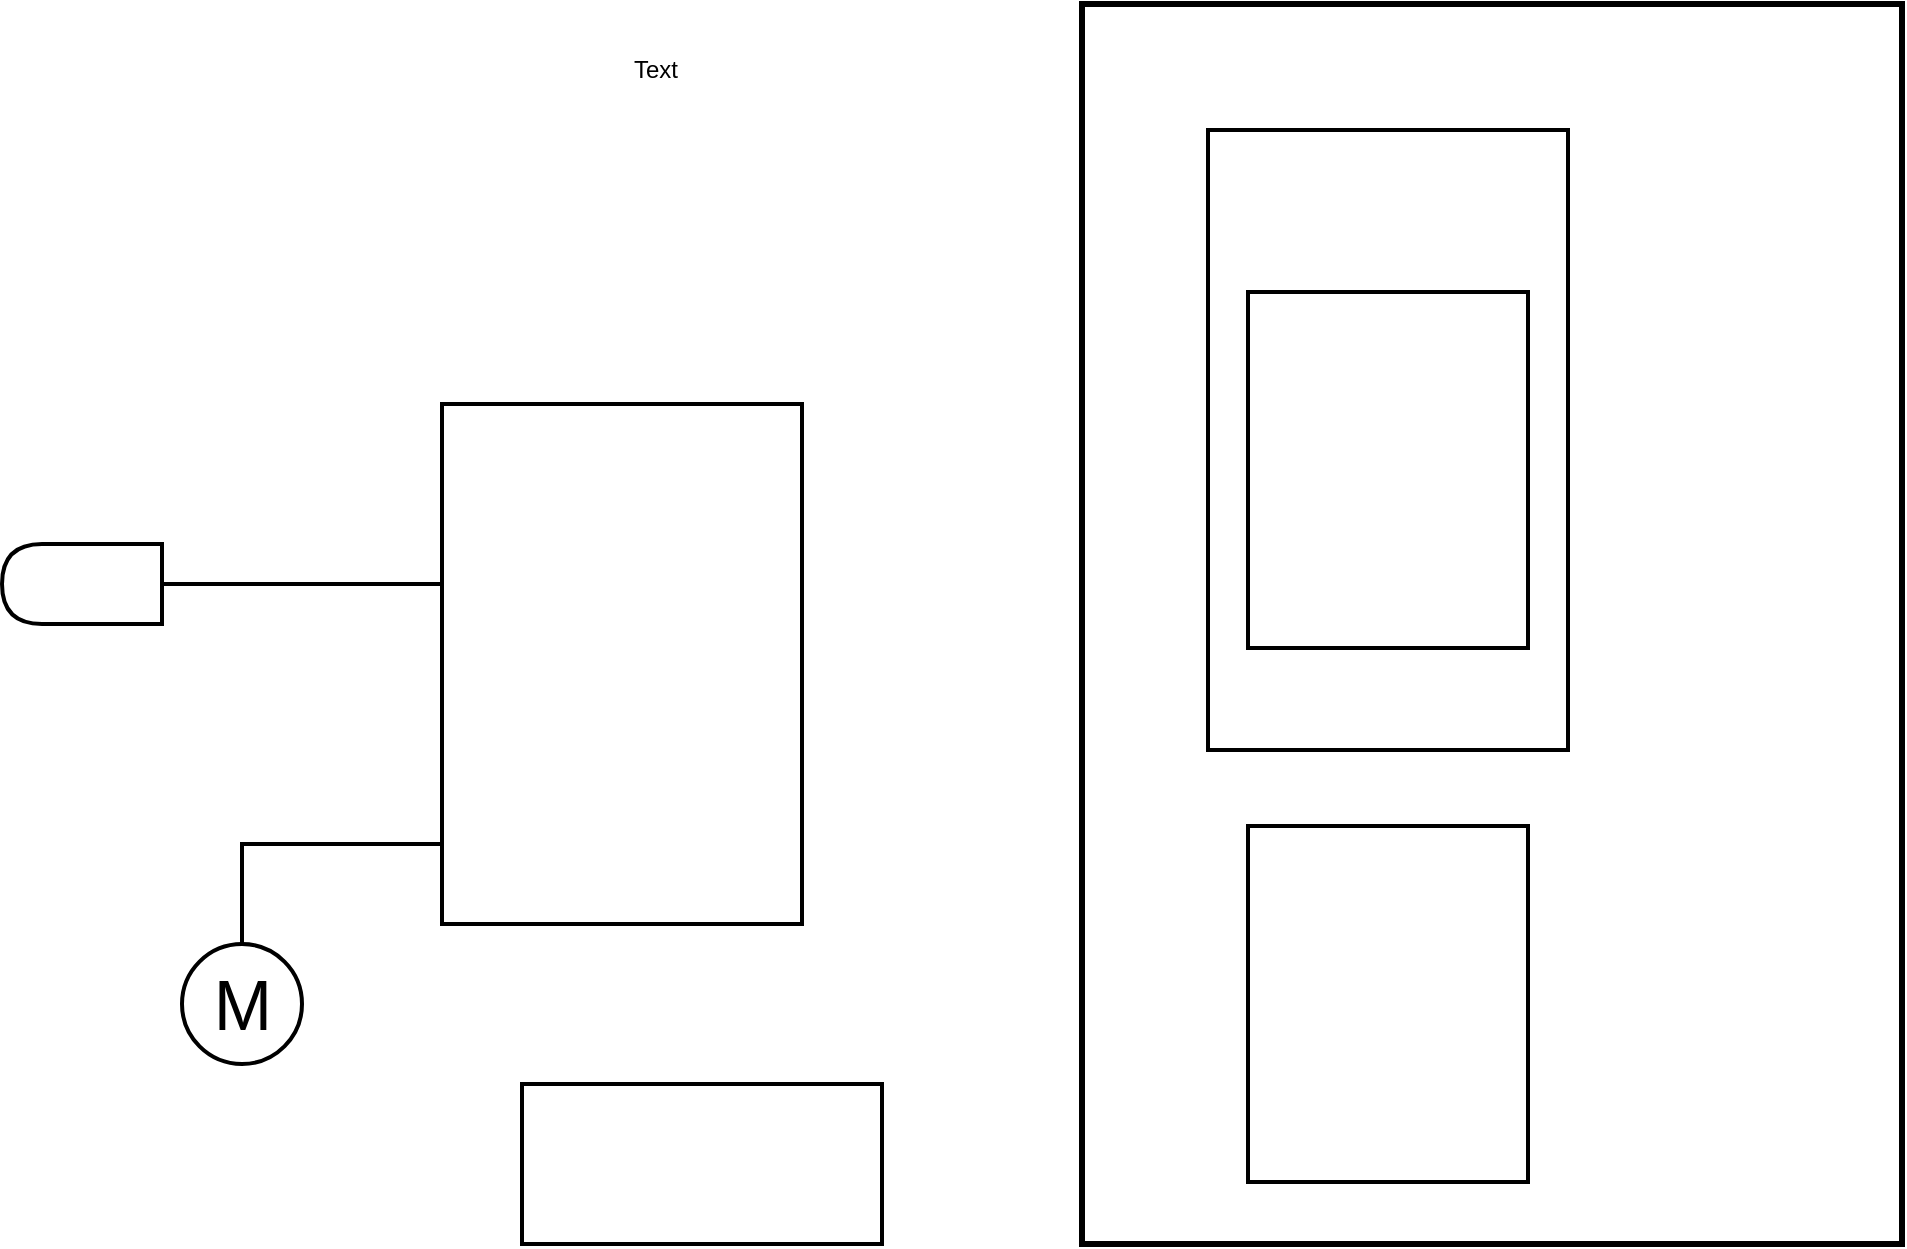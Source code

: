 <mxfile version="26.1.3">
  <diagram name="Page-1" id="9f46799a-70d6-7492-0946-bef42562c5a5">
    <mxGraphModel dx="1426" dy="781" grid="1" gridSize="9" guides="1" tooltips="1" connect="1" arrows="1" fold="1" page="1" pageScale="1" pageWidth="1100" pageHeight="850" background="none" math="0" shadow="0">
      <root>
        <mxCell id="0" />
        <mxCell id="1" parent="0" />
        <mxCell id="vRwWAXq_rbPXkCuD6A-I-1" value="" style="whiteSpace=wrap;html=1;strokeWidth=3;" vertex="1" parent="1">
          <mxGeometry x="630" y="90" width="410" height="620" as="geometry" />
        </mxCell>
        <mxCell id="vRwWAXq_rbPXkCuD6A-I-2" value="" style="whiteSpace=wrap;html=1;strokeWidth=2;" vertex="1" parent="1">
          <mxGeometry x="693" y="153" width="180" height="310" as="geometry" />
        </mxCell>
        <mxCell id="vRwWAXq_rbPXkCuD6A-I-3" value="" style="whiteSpace=wrap;html=1;strokeWidth=2;" vertex="1" parent="1">
          <mxGeometry x="310" y="290" width="180" height="260" as="geometry" />
        </mxCell>
        <mxCell id="vRwWAXq_rbPXkCuD6A-I-4" value="" style="whiteSpace=wrap;html=1;strokeWidth=2;" vertex="1" parent="1">
          <mxGeometry x="350" y="630" width="180" height="80" as="geometry" />
        </mxCell>
        <mxCell id="vRwWAXq_rbPXkCuD6A-I-7" value="M" style="verticalLabelPosition=middle;shadow=0;dashed=0;align=center;html=1;verticalAlign=middle;strokeWidth=2;shape=ellipse;aspect=fixed;fontSize=35;" vertex="1" parent="1">
          <mxGeometry x="180" y="560" width="60" height="60" as="geometry" />
        </mxCell>
        <mxCell id="vRwWAXq_rbPXkCuD6A-I-9" value="" style="shape=delay;whiteSpace=wrap;html=1;strokeWidth=2;direction=west;" vertex="1" parent="1">
          <mxGeometry x="90" y="360" width="80" height="40" as="geometry" />
        </mxCell>
        <mxCell id="vRwWAXq_rbPXkCuD6A-I-11" value="" style="endArrow=none;html=1;rounded=0;exitX=0;exitY=0.5;exitDx=0;exitDy=0;strokeWidth=2;" edge="1" parent="1" source="vRwWAXq_rbPXkCuD6A-I-9">
          <mxGeometry width="50" height="50" relative="1" as="geometry">
            <mxPoint x="410" y="430" as="sourcePoint" />
            <mxPoint x="310" y="380" as="targetPoint" />
          </mxGeometry>
        </mxCell>
        <mxCell id="vRwWAXq_rbPXkCuD6A-I-12" value="" style="shape=partialRectangle;whiteSpace=wrap;html=1;bottom=0;right=0;fillColor=none;strokeWidth=2;" vertex="1" parent="1">
          <mxGeometry x="210" y="510" width="100" height="50" as="geometry" />
        </mxCell>
        <mxCell id="vRwWAXq_rbPXkCuD6A-I-14" value="" style="whiteSpace=wrap;html=1;strokeWidth=2;" vertex="1" parent="1">
          <mxGeometry x="713" y="234" width="140" height="178" as="geometry" />
        </mxCell>
        <mxCell id="vRwWAXq_rbPXkCuD6A-I-15" value="" style="whiteSpace=wrap;html=1;strokeWidth=2;" vertex="1" parent="1">
          <mxGeometry x="713" y="501" width="140" height="178" as="geometry" />
        </mxCell>
        <mxCell id="vRwWAXq_rbPXkCuD6A-I-18" value="Text" style="text;html=1;align=center;verticalAlign=middle;whiteSpace=wrap;rounded=0;" vertex="1" parent="1">
          <mxGeometry x="387" y="108" width="60" height="30" as="geometry" />
        </mxCell>
      </root>
    </mxGraphModel>
  </diagram>
</mxfile>
